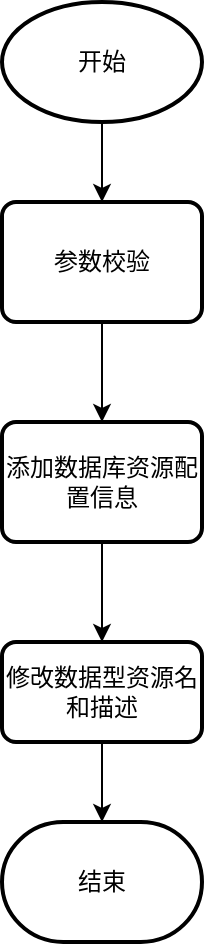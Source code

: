 <mxfile version="20.8.5" type="github">
  <diagram id="-61dzga5HtwPUpr-MoH3" name="第 1 页">
    <mxGraphModel dx="1354" dy="635" grid="1" gridSize="10" guides="1" tooltips="1" connect="1" arrows="1" fold="1" page="1" pageScale="1" pageWidth="827" pageHeight="1169" math="0" shadow="0">
      <root>
        <mxCell id="0" />
        <mxCell id="1" parent="0" />
        <mxCell id="Cbfac82ZlixoqRNm_JCT-5" value="" style="edgeStyle=orthogonalEdgeStyle;rounded=0;orthogonalLoop=1;jettySize=auto;html=1;" edge="1" parent="1" source="Cbfac82ZlixoqRNm_JCT-1" target="Cbfac82ZlixoqRNm_JCT-2">
          <mxGeometry relative="1" as="geometry" />
        </mxCell>
        <mxCell id="Cbfac82ZlixoqRNm_JCT-1" value="开始" style="strokeWidth=2;html=1;shape=mxgraph.flowchart.start_1;whiteSpace=wrap;" vertex="1" parent="1">
          <mxGeometry x="220" y="50" width="100" height="60" as="geometry" />
        </mxCell>
        <mxCell id="Cbfac82ZlixoqRNm_JCT-6" value="" style="edgeStyle=orthogonalEdgeStyle;rounded=0;orthogonalLoop=1;jettySize=auto;html=1;" edge="1" parent="1" source="Cbfac82ZlixoqRNm_JCT-2" target="Cbfac82ZlixoqRNm_JCT-3">
          <mxGeometry relative="1" as="geometry" />
        </mxCell>
        <mxCell id="Cbfac82ZlixoqRNm_JCT-2" value="参数校验" style="rounded=1;whiteSpace=wrap;html=1;absoluteArcSize=1;arcSize=14;strokeWidth=2;" vertex="1" parent="1">
          <mxGeometry x="220" y="150" width="100" height="60" as="geometry" />
        </mxCell>
        <mxCell id="Cbfac82ZlixoqRNm_JCT-7" value="" style="edgeStyle=orthogonalEdgeStyle;rounded=0;orthogonalLoop=1;jettySize=auto;html=1;" edge="1" parent="1" source="Cbfac82ZlixoqRNm_JCT-3" target="Cbfac82ZlixoqRNm_JCT-4">
          <mxGeometry relative="1" as="geometry" />
        </mxCell>
        <mxCell id="Cbfac82ZlixoqRNm_JCT-3" value="添加数据库资源配置信息" style="rounded=1;whiteSpace=wrap;html=1;absoluteArcSize=1;arcSize=14;strokeWidth=2;" vertex="1" parent="1">
          <mxGeometry x="220" y="260" width="100" height="60" as="geometry" />
        </mxCell>
        <mxCell id="Cbfac82ZlixoqRNm_JCT-9" value="" style="edgeStyle=orthogonalEdgeStyle;rounded=0;orthogonalLoop=1;jettySize=auto;html=1;" edge="1" parent="1" source="Cbfac82ZlixoqRNm_JCT-4" target="Cbfac82ZlixoqRNm_JCT-8">
          <mxGeometry relative="1" as="geometry" />
        </mxCell>
        <mxCell id="Cbfac82ZlixoqRNm_JCT-4" value="修改数据型资源名和描述" style="rounded=1;whiteSpace=wrap;html=1;absoluteArcSize=1;arcSize=14;strokeWidth=2;" vertex="1" parent="1">
          <mxGeometry x="220" y="370" width="100" height="50" as="geometry" />
        </mxCell>
        <mxCell id="Cbfac82ZlixoqRNm_JCT-8" value="结束" style="strokeWidth=2;html=1;shape=mxgraph.flowchart.terminator;whiteSpace=wrap;" vertex="1" parent="1">
          <mxGeometry x="220" y="460" width="100" height="60" as="geometry" />
        </mxCell>
      </root>
    </mxGraphModel>
  </diagram>
</mxfile>
